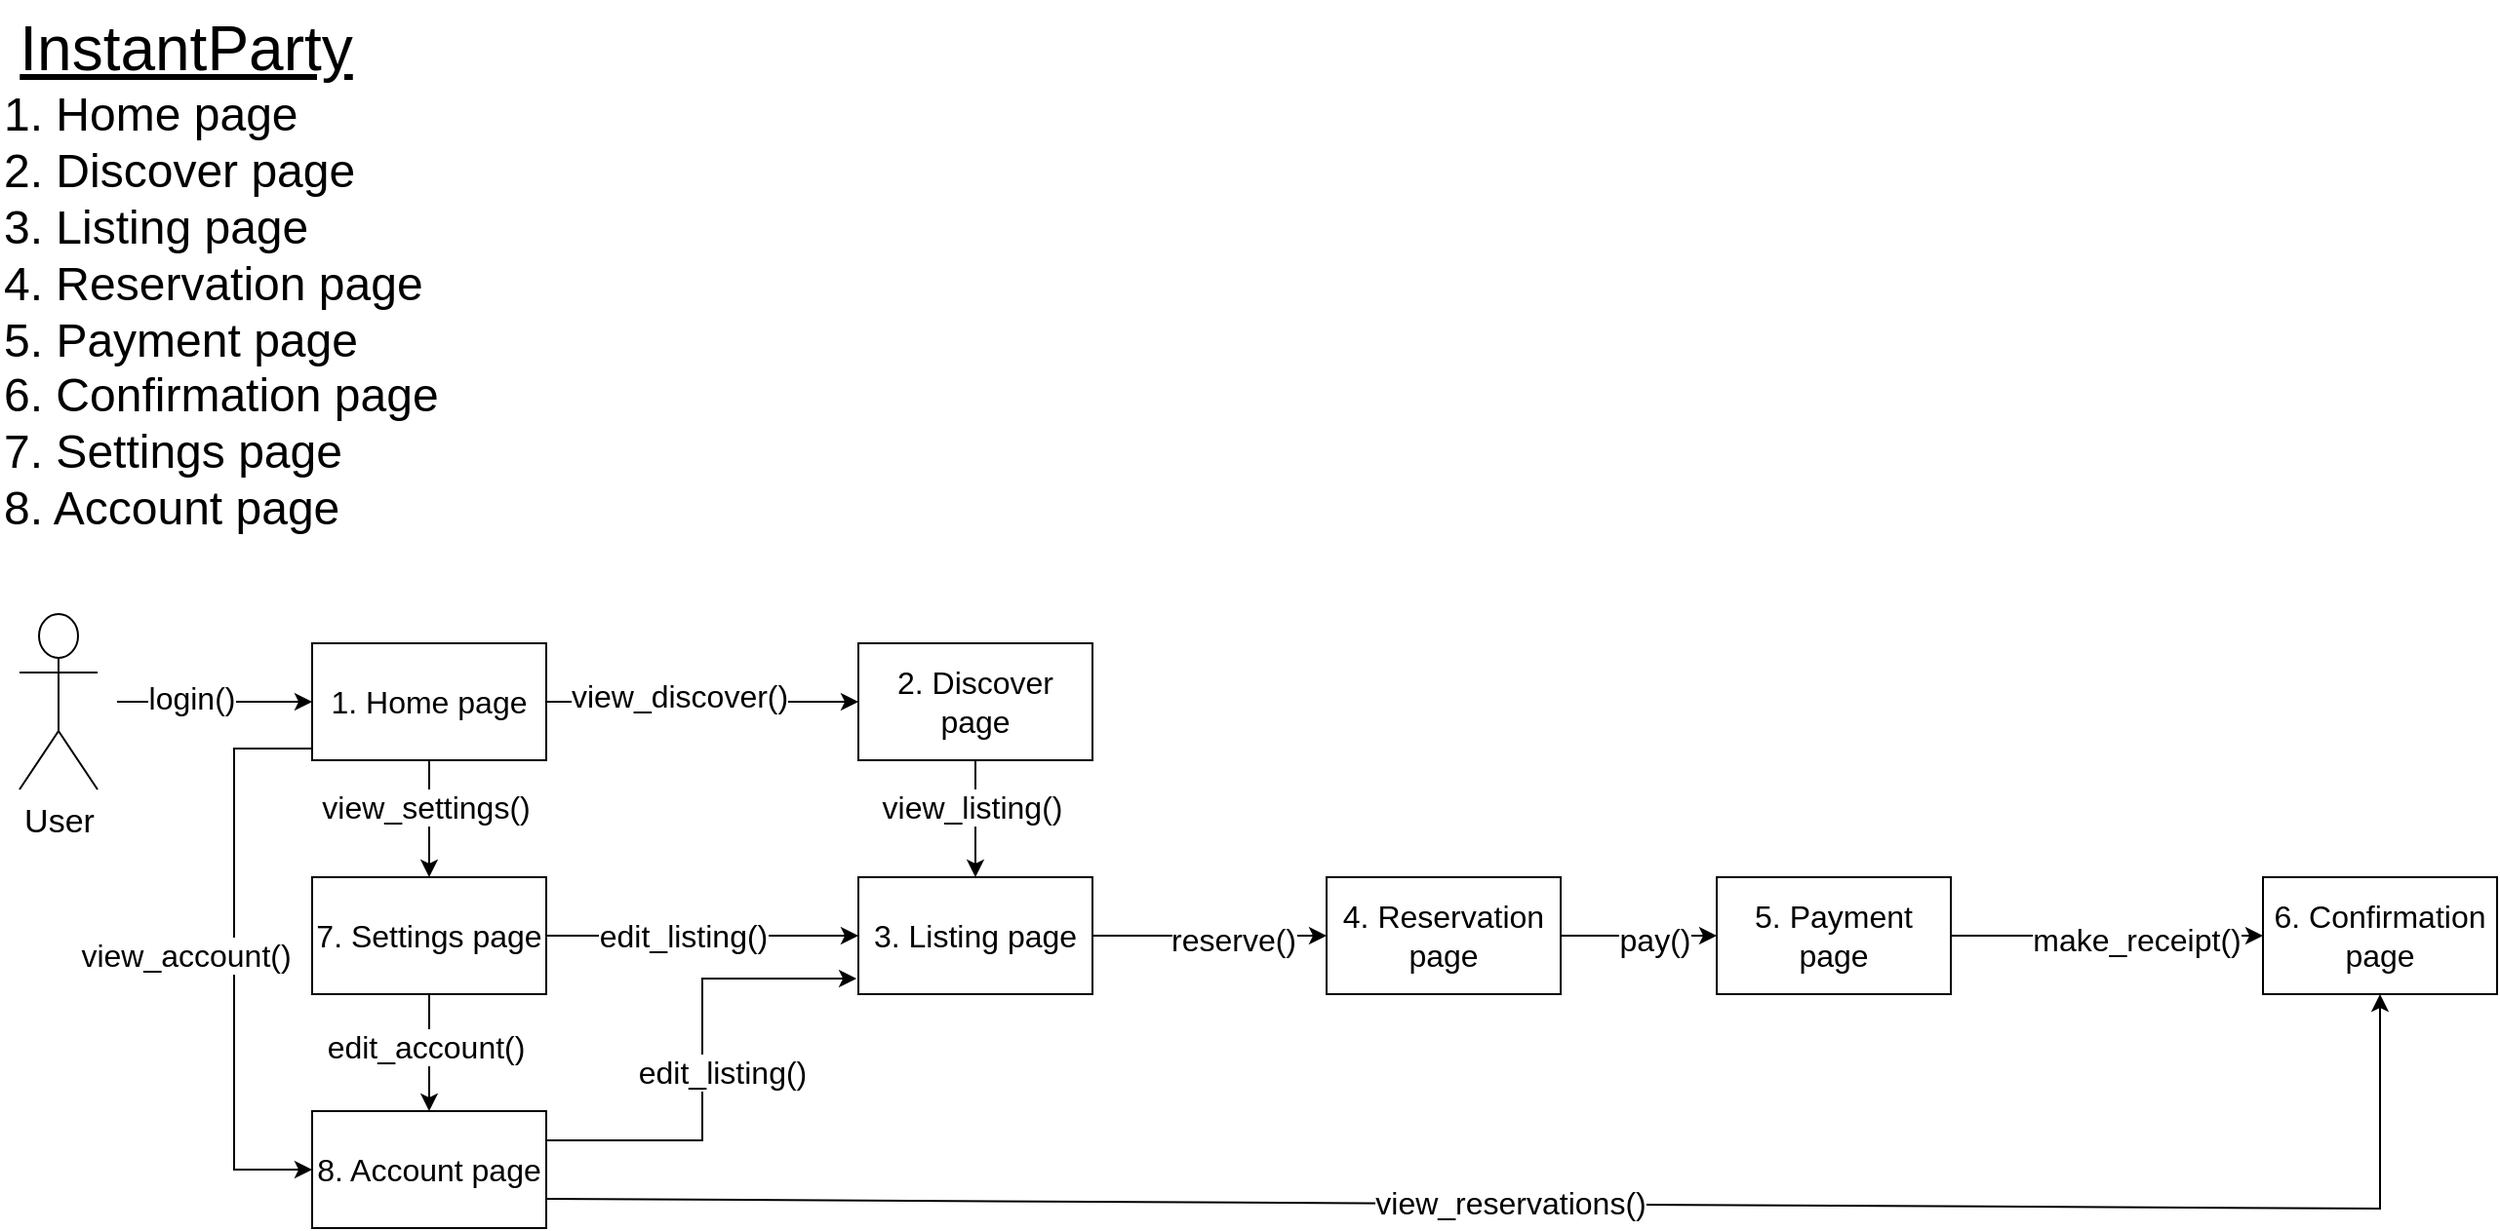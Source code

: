 <mxfile version="26.0.13">
  <diagram name="Page-1" id="EIJX7z3sFoOWuw3w1DLn">
    <mxGraphModel dx="1434" dy="746" grid="1" gridSize="10" guides="1" tooltips="1" connect="1" arrows="1" fold="1" page="1" pageScale="1" pageWidth="850" pageHeight="1100" math="0" shadow="0">
      <root>
        <mxCell id="0" />
        <mxCell id="1" parent="0" />
        <mxCell id="s9EJopr2y7gDyP5VGsHr-1" value="&lt;font style=&quot;font-size: 32px;&quot;&gt;&lt;u&gt;InstantParty&lt;/u&gt;&lt;/font&gt;" style="text;html=1;align=center;verticalAlign=middle;resizable=0;points=[];autosize=1;strokeColor=none;fillColor=none;" vertex="1" parent="1">
          <mxGeometry width="190" height="50" as="geometry" />
        </mxCell>
        <mxCell id="s9EJopr2y7gDyP5VGsHr-2" value="&lt;font style=&quot;font-size: 24px;&quot;&gt;1. Home page&lt;/font&gt;&lt;div&gt;&lt;div&gt;&lt;font style=&quot;font-size: 24px;&quot;&gt;2. Discover page&lt;/font&gt;&lt;/div&gt;&lt;div&gt;&lt;font style=&quot;font-size: 24px;&quot;&gt;3. Listing page&lt;/font&gt;&lt;/div&gt;&lt;div&gt;&lt;font style=&quot;font-size: 24px;&quot;&gt;4. Reservation page&lt;/font&gt;&lt;/div&gt;&lt;div&gt;&lt;font style=&quot;font-size: 24px;&quot;&gt;5.&amp;nbsp;&lt;/font&gt;&lt;span style=&quot;font-size: 24px; background-color: transparent; color: light-dark(rgb(0, 0, 0), rgb(255, 255, 255));&quot;&gt;Payment page&lt;/span&gt;&lt;/div&gt;&lt;div&gt;&lt;font style=&quot;font-size: 24px;&quot;&gt;6. Confirmation page&lt;/font&gt;&lt;/div&gt;&lt;/div&gt;&lt;div&gt;&lt;font style=&quot;font-size: 24px;&quot;&gt;7. Settings page&lt;/font&gt;&lt;/div&gt;&lt;div&gt;&lt;font style=&quot;font-size: 24px;&quot;&gt;8. Account page&lt;/font&gt;&lt;/div&gt;" style="text;html=1;align=left;verticalAlign=middle;resizable=0;points=[];autosize=1;strokeColor=none;fillColor=none;" vertex="1" parent="1">
          <mxGeometry y="40" width="250" height="240" as="geometry" />
        </mxCell>
        <mxCell id="s9EJopr2y7gDyP5VGsHr-3" value="User" style="shape=umlActor;verticalLabelPosition=bottom;verticalAlign=top;html=1;outlineConnect=0;fontSize=17;" vertex="1" parent="1">
          <mxGeometry x="10" y="315" width="40" height="90" as="geometry" />
        </mxCell>
        <mxCell id="s9EJopr2y7gDyP5VGsHr-5" value="" style="endArrow=classic;html=1;rounded=0;entryX=0;entryY=0.5;entryDx=0;entryDy=0;" edge="1" parent="1" target="s9EJopr2y7gDyP5VGsHr-6">
          <mxGeometry width="50" height="50" relative="1" as="geometry">
            <mxPoint x="60" y="360" as="sourcePoint" />
            <mxPoint x="160" y="360" as="targetPoint" />
          </mxGeometry>
        </mxCell>
        <mxCell id="s9EJopr2y7gDyP5VGsHr-9" value="&lt;font style=&quot;font-size: 16px;&quot;&gt;login()&lt;/font&gt;" style="edgeLabel;html=1;align=center;verticalAlign=middle;resizable=0;points=[];" vertex="1" connectable="0" parent="s9EJopr2y7gDyP5VGsHr-5">
          <mxGeometry x="-0.24" y="2" relative="1" as="geometry">
            <mxPoint as="offset" />
          </mxGeometry>
        </mxCell>
        <mxCell id="s9EJopr2y7gDyP5VGsHr-6" value="&lt;font style=&quot;font-size: 16px;&quot;&gt;1. Home page&lt;/font&gt;" style="rounded=0;whiteSpace=wrap;html=1;" vertex="1" parent="1">
          <mxGeometry x="160" y="330" width="120" height="60" as="geometry" />
        </mxCell>
        <mxCell id="s9EJopr2y7gDyP5VGsHr-10" value="" style="endArrow=classic;html=1;rounded=0;exitX=1;exitY=0.5;exitDx=0;exitDy=0;entryX=0;entryY=0.5;entryDx=0;entryDy=0;" edge="1" parent="1" source="s9EJopr2y7gDyP5VGsHr-6" target="s9EJopr2y7gDyP5VGsHr-11">
          <mxGeometry width="50" height="50" relative="1" as="geometry">
            <mxPoint x="400" y="380" as="sourcePoint" />
            <mxPoint x="360" y="360" as="targetPoint" />
          </mxGeometry>
        </mxCell>
        <mxCell id="s9EJopr2y7gDyP5VGsHr-12" value="&lt;span style=&quot;font-size: 16px;&quot;&gt;view_discover()&lt;/span&gt;" style="edgeLabel;html=1;align=center;verticalAlign=middle;resizable=0;points=[];" vertex="1" connectable="0" parent="s9EJopr2y7gDyP5VGsHr-10">
          <mxGeometry x="-0.15" y="3" relative="1" as="geometry">
            <mxPoint as="offset" />
          </mxGeometry>
        </mxCell>
        <mxCell id="s9EJopr2y7gDyP5VGsHr-11" value="&lt;font style=&quot;font-size: 16px;&quot;&gt;2. Discover page&lt;/font&gt;" style="rounded=0;whiteSpace=wrap;html=1;" vertex="1" parent="1">
          <mxGeometry x="440" y="330" width="120" height="60" as="geometry" />
        </mxCell>
        <mxCell id="s9EJopr2y7gDyP5VGsHr-13" value="&lt;font style=&quot;font-size: 16px;&quot;&gt;7. Settings page&lt;/font&gt;" style="rounded=0;whiteSpace=wrap;html=1;" vertex="1" parent="1">
          <mxGeometry x="160" y="450" width="120" height="60" as="geometry" />
        </mxCell>
        <mxCell id="s9EJopr2y7gDyP5VGsHr-14" value="" style="endArrow=classic;html=1;rounded=0;exitX=0.5;exitY=1;exitDx=0;exitDy=0;entryX=0.5;entryY=0;entryDx=0;entryDy=0;" edge="1" parent="1" source="s9EJopr2y7gDyP5VGsHr-6" target="s9EJopr2y7gDyP5VGsHr-13">
          <mxGeometry width="50" height="50" relative="1" as="geometry">
            <mxPoint x="400" y="380" as="sourcePoint" />
            <mxPoint x="450" y="330" as="targetPoint" />
            <Array as="points">
              <mxPoint x="220" y="420" />
            </Array>
          </mxGeometry>
        </mxCell>
        <mxCell id="s9EJopr2y7gDyP5VGsHr-15" value="&lt;font style=&quot;font-size: 16px;&quot;&gt;view_settings()&lt;/font&gt;" style="edgeLabel;html=1;align=center;verticalAlign=middle;resizable=0;points=[];" vertex="1" connectable="0" parent="s9EJopr2y7gDyP5VGsHr-14">
          <mxGeometry x="-0.222" y="-2" relative="1" as="geometry">
            <mxPoint as="offset" />
          </mxGeometry>
        </mxCell>
        <mxCell id="s9EJopr2y7gDyP5VGsHr-16" value="" style="endArrow=classic;html=1;rounded=0;exitX=0.5;exitY=1;exitDx=0;exitDy=0;entryX=0.5;entryY=0;entryDx=0;entryDy=0;" edge="1" parent="1" source="s9EJopr2y7gDyP5VGsHr-13" target="s9EJopr2y7gDyP5VGsHr-17">
          <mxGeometry width="50" height="50" relative="1" as="geometry">
            <mxPoint x="400" y="370" as="sourcePoint" />
            <mxPoint x="220" y="600" as="targetPoint" />
          </mxGeometry>
        </mxCell>
        <mxCell id="s9EJopr2y7gDyP5VGsHr-18" value="&lt;font style=&quot;font-size: 16px;&quot;&gt;edit_account()&lt;/font&gt;" style="edgeLabel;html=1;align=center;verticalAlign=middle;resizable=0;points=[];" vertex="1" connectable="0" parent="s9EJopr2y7gDyP5VGsHr-16">
          <mxGeometry x="-0.1" y="-2" relative="1" as="geometry">
            <mxPoint as="offset" />
          </mxGeometry>
        </mxCell>
        <mxCell id="s9EJopr2y7gDyP5VGsHr-17" value="&lt;font style=&quot;font-size: 16px;&quot;&gt;8. Account page&lt;/font&gt;" style="rounded=0;whiteSpace=wrap;html=1;" vertex="1" parent="1">
          <mxGeometry x="160" y="570" width="120" height="60" as="geometry" />
        </mxCell>
        <mxCell id="s9EJopr2y7gDyP5VGsHr-19" value="&lt;font style=&quot;font-size: 16px;&quot;&gt;3. Listing page&lt;/font&gt;" style="rounded=0;whiteSpace=wrap;html=1;" vertex="1" parent="1">
          <mxGeometry x="440" y="450" width="120" height="60" as="geometry" />
        </mxCell>
        <mxCell id="s9EJopr2y7gDyP5VGsHr-20" value="" style="endArrow=classic;html=1;rounded=0;exitX=0.5;exitY=1;exitDx=0;exitDy=0;entryX=0.5;entryY=0;entryDx=0;entryDy=0;" edge="1" parent="1" source="s9EJopr2y7gDyP5VGsHr-11" target="s9EJopr2y7gDyP5VGsHr-19">
          <mxGeometry width="50" height="50" relative="1" as="geometry">
            <mxPoint x="230" y="400" as="sourcePoint" />
            <mxPoint x="230" y="460" as="targetPoint" />
          </mxGeometry>
        </mxCell>
        <mxCell id="s9EJopr2y7gDyP5VGsHr-21" value="&lt;font style=&quot;font-size: 16px;&quot;&gt;view_listing()&lt;/font&gt;" style="edgeLabel;html=1;align=center;verticalAlign=middle;resizable=0;points=[];" vertex="1" connectable="0" parent="s9EJopr2y7gDyP5VGsHr-20">
          <mxGeometry x="-0.222" y="-2" relative="1" as="geometry">
            <mxPoint as="offset" />
          </mxGeometry>
        </mxCell>
        <mxCell id="s9EJopr2y7gDyP5VGsHr-24" value="" style="endArrow=classic;html=1;rounded=0;exitX=1;exitY=0.5;exitDx=0;exitDy=0;entryX=0;entryY=0.5;entryDx=0;entryDy=0;" edge="1" parent="1" source="s9EJopr2y7gDyP5VGsHr-13" target="s9EJopr2y7gDyP5VGsHr-19">
          <mxGeometry width="50" height="50" relative="1" as="geometry">
            <mxPoint x="510" y="400" as="sourcePoint" />
            <mxPoint x="510" y="450" as="targetPoint" />
            <Array as="points">
              <mxPoint x="400" y="480" />
            </Array>
          </mxGeometry>
        </mxCell>
        <mxCell id="s9EJopr2y7gDyP5VGsHr-25" value="&lt;font style=&quot;font-size: 16px;&quot;&gt;edit_listing()&lt;/font&gt;" style="edgeLabel;html=1;align=center;verticalAlign=middle;resizable=0;points=[];" vertex="1" connectable="0" parent="s9EJopr2y7gDyP5VGsHr-24">
          <mxGeometry x="-0.222" y="-2" relative="1" as="geometry">
            <mxPoint x="8" y="-2" as="offset" />
          </mxGeometry>
        </mxCell>
        <mxCell id="s9EJopr2y7gDyP5VGsHr-26" value="&lt;font style=&quot;font-size: 16px;&quot;&gt;4. Reservation page&lt;/font&gt;" style="rounded=0;whiteSpace=wrap;html=1;" vertex="1" parent="1">
          <mxGeometry x="680" y="450" width="120" height="60" as="geometry" />
        </mxCell>
        <mxCell id="s9EJopr2y7gDyP5VGsHr-27" value="&lt;font style=&quot;font-size: 16px;&quot;&gt;5. Payment page&lt;/font&gt;" style="rounded=0;whiteSpace=wrap;html=1;" vertex="1" parent="1">
          <mxGeometry x="880" y="450" width="120" height="60" as="geometry" />
        </mxCell>
        <mxCell id="s9EJopr2y7gDyP5VGsHr-28" value="&lt;font style=&quot;font-size: 16px;&quot;&gt;6. Confirmation page&lt;/font&gt;" style="rounded=0;whiteSpace=wrap;html=1;" vertex="1" parent="1">
          <mxGeometry x="1160" y="450" width="120" height="60" as="geometry" />
        </mxCell>
        <mxCell id="s9EJopr2y7gDyP5VGsHr-29" value="" style="endArrow=classic;html=1;rounded=0;exitX=1;exitY=0.5;exitDx=0;exitDy=0;entryX=0;entryY=0.5;entryDx=0;entryDy=0;" edge="1" parent="1" source="s9EJopr2y7gDyP5VGsHr-19" target="s9EJopr2y7gDyP5VGsHr-26">
          <mxGeometry width="50" height="50" relative="1" as="geometry">
            <mxPoint x="600" y="360" as="sourcePoint" />
            <mxPoint x="650" y="310" as="targetPoint" />
          </mxGeometry>
        </mxCell>
        <mxCell id="s9EJopr2y7gDyP5VGsHr-30" value="reserve()" style="edgeLabel;html=1;align=center;verticalAlign=middle;resizable=0;points=[];fontSize=16;" vertex="1" connectable="0" parent="s9EJopr2y7gDyP5VGsHr-29">
          <mxGeometry x="0.2" y="-2" relative="1" as="geometry">
            <mxPoint as="offset" />
          </mxGeometry>
        </mxCell>
        <mxCell id="s9EJopr2y7gDyP5VGsHr-32" value="" style="endArrow=classic;html=1;rounded=0;exitX=1;exitY=0.5;exitDx=0;exitDy=0;entryX=0;entryY=0.5;entryDx=0;entryDy=0;" edge="1" parent="1" source="s9EJopr2y7gDyP5VGsHr-26" target="s9EJopr2y7gDyP5VGsHr-27">
          <mxGeometry width="50" height="50" relative="1" as="geometry">
            <mxPoint x="570" y="490" as="sourcePoint" />
            <mxPoint x="690" y="490" as="targetPoint" />
          </mxGeometry>
        </mxCell>
        <mxCell id="s9EJopr2y7gDyP5VGsHr-33" value="pay()" style="edgeLabel;html=1;align=center;verticalAlign=middle;resizable=0;points=[];fontSize=16;" vertex="1" connectable="0" parent="s9EJopr2y7gDyP5VGsHr-32">
          <mxGeometry x="0.2" y="-2" relative="1" as="geometry">
            <mxPoint as="offset" />
          </mxGeometry>
        </mxCell>
        <mxCell id="s9EJopr2y7gDyP5VGsHr-35" value="" style="endArrow=classic;html=1;rounded=0;exitX=1;exitY=0.5;exitDx=0;exitDy=0;entryX=0;entryY=0.5;entryDx=0;entryDy=0;" edge="1" parent="1" source="s9EJopr2y7gDyP5VGsHr-27" target="s9EJopr2y7gDyP5VGsHr-28">
          <mxGeometry width="50" height="50" relative="1" as="geometry">
            <mxPoint x="580" y="500" as="sourcePoint" />
            <mxPoint x="700" y="500" as="targetPoint" />
          </mxGeometry>
        </mxCell>
        <mxCell id="s9EJopr2y7gDyP5VGsHr-36" value="make_receipt()" style="edgeLabel;html=1;align=center;verticalAlign=middle;resizable=0;points=[];fontSize=16;" vertex="1" connectable="0" parent="s9EJopr2y7gDyP5VGsHr-35">
          <mxGeometry x="0.2" y="-2" relative="1" as="geometry">
            <mxPoint x="-1" as="offset" />
          </mxGeometry>
        </mxCell>
        <mxCell id="s9EJopr2y7gDyP5VGsHr-37" value="" style="endArrow=classic;html=1;rounded=0;exitX=1;exitY=0.75;exitDx=0;exitDy=0;entryX=0.5;entryY=1;entryDx=0;entryDy=0;" edge="1" parent="1" source="s9EJopr2y7gDyP5VGsHr-17" target="s9EJopr2y7gDyP5VGsHr-28">
          <mxGeometry width="50" height="50" relative="1" as="geometry">
            <mxPoint x="630" y="360" as="sourcePoint" />
            <mxPoint x="680" y="310" as="targetPoint" />
            <Array as="points">
              <mxPoint x="1220" y="620" />
            </Array>
          </mxGeometry>
        </mxCell>
        <mxCell id="s9EJopr2y7gDyP5VGsHr-38" value="&lt;font style=&quot;font-size: 16px;&quot;&gt;view_reservations()&lt;/font&gt;" style="edgeLabel;html=1;align=center;verticalAlign=middle;resizable=0;points=[];" vertex="1" connectable="0" parent="s9EJopr2y7gDyP5VGsHr-37">
          <mxGeometry x="-0.06" y="1" relative="1" as="geometry">
            <mxPoint as="offset" />
          </mxGeometry>
        </mxCell>
        <mxCell id="s9EJopr2y7gDyP5VGsHr-42" value="" style="endArrow=classic;html=1;rounded=0;exitX=0;exitY=0.9;exitDx=0;exitDy=0;exitPerimeter=0;entryX=0;entryY=0.5;entryDx=0;entryDy=0;" edge="1" parent="1" source="s9EJopr2y7gDyP5VGsHr-6" target="s9EJopr2y7gDyP5VGsHr-17">
          <mxGeometry width="50" height="50" relative="1" as="geometry">
            <mxPoint x="630" y="550" as="sourcePoint" />
            <mxPoint x="120" y="600" as="targetPoint" />
            <Array as="points">
              <mxPoint x="120" y="384" />
              <mxPoint x="120" y="600" />
            </Array>
          </mxGeometry>
        </mxCell>
        <mxCell id="s9EJopr2y7gDyP5VGsHr-43" value="&lt;font style=&quot;font-size: 16px;&quot;&gt;view_account()&lt;/font&gt;" style="edgeLabel;html=1;align=center;verticalAlign=middle;resizable=0;points=[];" vertex="1" connectable="0" parent="s9EJopr2y7gDyP5VGsHr-42">
          <mxGeometry x="0.23" y="-2" relative="1" as="geometry">
            <mxPoint x="-23" y="-36" as="offset" />
          </mxGeometry>
        </mxCell>
        <mxCell id="s9EJopr2y7gDyP5VGsHr-44" value="" style="endArrow=classic;html=1;rounded=0;exitX=1;exitY=0.25;exitDx=0;exitDy=0;entryX=-0.008;entryY=0.867;entryDx=0;entryDy=0;entryPerimeter=0;" edge="1" parent="1" source="s9EJopr2y7gDyP5VGsHr-17" target="s9EJopr2y7gDyP5VGsHr-19">
          <mxGeometry width="50" height="50" relative="1" as="geometry">
            <mxPoint x="290" y="490" as="sourcePoint" />
            <mxPoint x="450" y="490" as="targetPoint" />
            <Array as="points">
              <mxPoint x="360" y="585" />
              <mxPoint x="360" y="502" />
            </Array>
          </mxGeometry>
        </mxCell>
        <mxCell id="s9EJopr2y7gDyP5VGsHr-45" value="&lt;font style=&quot;font-size: 16px;&quot;&gt;edit_listing()&lt;/font&gt;" style="edgeLabel;html=1;align=center;verticalAlign=middle;resizable=0;points=[];" vertex="1" connectable="0" parent="s9EJopr2y7gDyP5VGsHr-44">
          <mxGeometry x="-0.222" y="-2" relative="1" as="geometry">
            <mxPoint x="8" y="-21" as="offset" />
          </mxGeometry>
        </mxCell>
      </root>
    </mxGraphModel>
  </diagram>
</mxfile>

